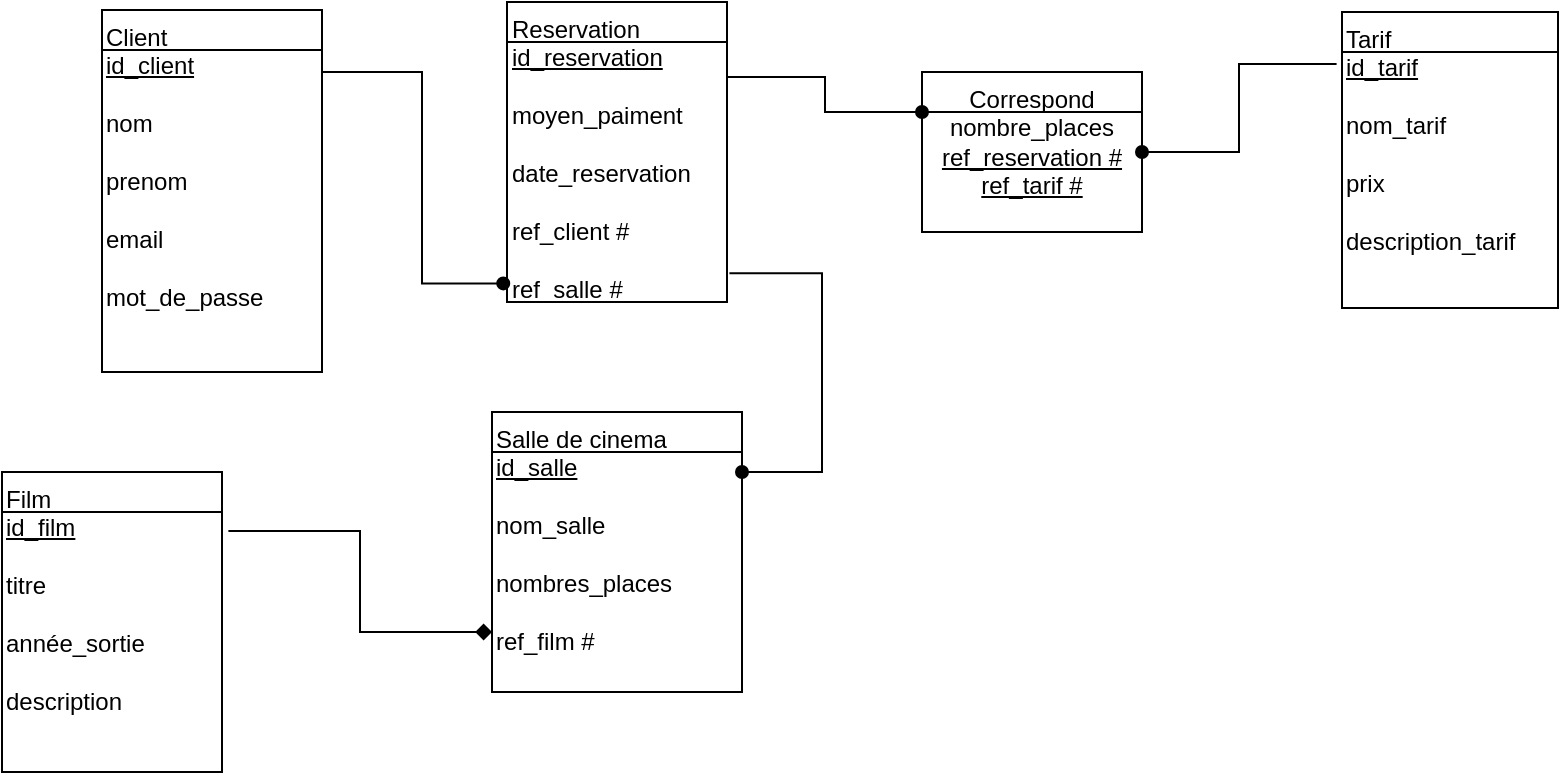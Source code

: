 <mxfile version="15.8.4" type="device"><diagram id="w1XyYNnAjbhUQ9ImqG1x" name="Page-1"><mxGraphModel dx="1747" dy="634" grid="1" gridSize="10" guides="1" tooltips="1" connect="1" arrows="1" fold="1" page="1" pageScale="1" pageWidth="827" pageHeight="1169" math="0" shadow="0"><root><mxCell id="0"/><mxCell id="1" parent="0"/><mxCell id="b_Y-ZNdzfcX3aWKwM93U-1" value="Client&amp;nbsp;&lt;br&gt;&lt;u&gt;id_client&lt;br&gt;&lt;br&gt;&lt;/u&gt;nom&amp;nbsp;&lt;br&gt;&lt;br&gt;prenom&amp;nbsp;&lt;br&gt;&lt;br&gt;email&lt;br&gt;&lt;br&gt;mot_de_passe&lt;br&gt;&lt;br&gt;" style="shape=internalStorage;whiteSpace=wrap;html=1;backgroundOutline=1;dx=0;dy=20;verticalAlign=top;align=left;" vertex="1" parent="1"><mxGeometry x="40" y="149" width="110" height="181" as="geometry"/></mxCell><mxCell id="b_Y-ZNdzfcX3aWKwM93U-3" value="Reservation&amp;nbsp;&lt;br&gt;&lt;u&gt;id_reservation&lt;/u&gt;&lt;br&gt;&lt;br&gt;moyen_paiment&lt;br&gt;&lt;br&gt;date_reservation&lt;br&gt;&lt;br&gt;ref_client #&lt;br&gt;&amp;nbsp;&lt;br&gt;ref_salle #" style="shape=internalStorage;whiteSpace=wrap;html=1;backgroundOutline=1;align=left;verticalAlign=top;dx=0;dy=20;" vertex="1" parent="1"><mxGeometry x="242.5" y="145" width="110" height="150" as="geometry"/></mxCell><mxCell id="b_Y-ZNdzfcX3aWKwM93U-4" value="Tarif&amp;nbsp;&lt;br&gt;&lt;u&gt;id_tarif&lt;/u&gt;&lt;br&gt;&lt;br&gt;nom_tarif&lt;br&gt;&lt;br&gt;prix&lt;br&gt;&lt;br&gt;description_tarif&lt;br&gt;&lt;br&gt;" style="shape=internalStorage;whiteSpace=wrap;html=1;backgroundOutline=1;align=left;verticalAlign=top;dx=0;dy=20;" vertex="1" parent="1"><mxGeometry x="660" y="150" width="108" height="148" as="geometry"/></mxCell><mxCell id="b_Y-ZNdzfcX3aWKwM93U-7" value="" style="edgeStyle=elbowEdgeStyle;elbow=horizontal;endArrow=oval;html=1;rounded=0;entryX=-0.017;entryY=0.938;entryDx=0;entryDy=0;entryPerimeter=0;endFill=1;" edge="1" parent="1" target="b_Y-ZNdzfcX3aWKwM93U-3"><mxGeometry width="50" height="50" relative="1" as="geometry"><mxPoint x="150" y="180" as="sourcePoint"/><mxPoint x="200" y="200" as="targetPoint"/><Array as="points"><mxPoint x="200" y="240"/></Array></mxGeometry></mxCell><mxCell id="b_Y-ZNdzfcX3aWKwM93U-11" value="&lt;div style=&quot;text-align: center&quot;&gt;&lt;span&gt;Salle de cinema&amp;nbsp;&lt;/span&gt;&lt;/div&gt;&lt;div style=&quot;text-align: center&quot;&gt;&lt;/div&gt;&lt;u&gt;id_salle&lt;br&gt;&lt;/u&gt;&lt;br&gt;nom_salle&lt;br&gt;&lt;br&gt;nombres_places&lt;br&gt;&lt;br&gt;ref_film #" style="shape=internalStorage;whiteSpace=wrap;html=1;backgroundOutline=1;align=left;verticalAlign=top;dx=0;dy=20;" vertex="1" parent="1"><mxGeometry x="235" y="350" width="125" height="140" as="geometry"/></mxCell><mxCell id="b_Y-ZNdzfcX3aWKwM93U-27" value="Film&amp;nbsp;&lt;br&gt;&lt;u&gt;id_film&lt;br&gt;&lt;/u&gt;&lt;br&gt;titre&lt;br&gt;&lt;br&gt;année_sortie&lt;br&gt;&lt;br&gt;description&amp;nbsp;&lt;br&gt;" style="shape=internalStorage;whiteSpace=wrap;html=1;backgroundOutline=1;align=left;verticalAlign=top;dx=0;dy=20;" vertex="1" parent="1"><mxGeometry x="-10" y="380" width="110" height="150" as="geometry"/></mxCell><mxCell id="b_Y-ZNdzfcX3aWKwM93U-29" value="Correspond&lt;br&gt;&lt;span style=&quot;text-align: left&quot;&gt;nombre_places&lt;/span&gt;&lt;br style=&quot;text-align: left&quot;&gt;&lt;u&gt;ref_reservation #&lt;br&gt;ref_tarif #&lt;br&gt;&lt;br&gt;&lt;/u&gt;" style="shape=internalStorage;whiteSpace=wrap;html=1;backgroundOutline=1;align=center;verticalAlign=top;dx=0;dy=20;" vertex="1" parent="1"><mxGeometry x="450" y="180" width="110" height="80" as="geometry"/></mxCell><mxCell id="b_Y-ZNdzfcX3aWKwM93U-30" value="" style="edgeStyle=elbowEdgeStyle;elbow=horizontal;endArrow=oval;html=1;rounded=0;entryX=0;entryY=0.25;entryDx=0;entryDy=0;endFill=1;exitX=1;exitY=0.25;exitDx=0;exitDy=0;" edge="1" parent="1" source="b_Y-ZNdzfcX3aWKwM93U-3" target="b_Y-ZNdzfcX3aWKwM93U-29"><mxGeometry width="50" height="50" relative="1" as="geometry"><mxPoint x="380" y="180" as="sourcePoint"/><mxPoint x="410" y="130" as="targetPoint"/></mxGeometry></mxCell><mxCell id="b_Y-ZNdzfcX3aWKwM93U-31" value="" style="edgeStyle=elbowEdgeStyle;elbow=horizontal;endArrow=oval;html=1;rounded=0;entryX=1;entryY=0.5;entryDx=0;entryDy=0;exitX=-0.025;exitY=0.176;exitDx=0;exitDy=0;exitPerimeter=0;endFill=1;" edge="1" parent="1" source="b_Y-ZNdzfcX3aWKwM93U-4" target="b_Y-ZNdzfcX3aWKwM93U-29"><mxGeometry width="50" height="50" relative="1" as="geometry"><mxPoint x="580" y="250" as="sourcePoint"/><mxPoint x="630" y="200" as="targetPoint"/></mxGeometry></mxCell><mxCell id="b_Y-ZNdzfcX3aWKwM93U-37" value="" style="edgeStyle=elbowEdgeStyle;elbow=horizontal;endArrow=diamond;html=1;rounded=0;exitX=1.029;exitY=0.197;exitDx=0;exitDy=0;exitPerimeter=0;endFill=1;" edge="1" parent="1" source="b_Y-ZNdzfcX3aWKwM93U-27"><mxGeometry width="50" height="50" relative="1" as="geometry"><mxPoint x="185" y="510" as="sourcePoint"/><mxPoint x="235" y="460" as="targetPoint"/></mxGeometry></mxCell><mxCell id="b_Y-ZNdzfcX3aWKwM93U-38" value="" style="edgeStyle=elbowEdgeStyle;elbow=horizontal;endArrow=oval;html=1;rounded=0;exitX=1.011;exitY=0.904;exitDx=0;exitDy=0;exitPerimeter=0;endFill=1;" edge="1" parent="1" source="b_Y-ZNdzfcX3aWKwM93U-3"><mxGeometry width="50" height="50" relative="1" as="geometry"><mxPoint x="490" y="280" as="sourcePoint"/><mxPoint x="360" y="380" as="targetPoint"/><Array as="points"><mxPoint x="400" y="330"/></Array></mxGeometry></mxCell></root></mxGraphModel></diagram></mxfile>